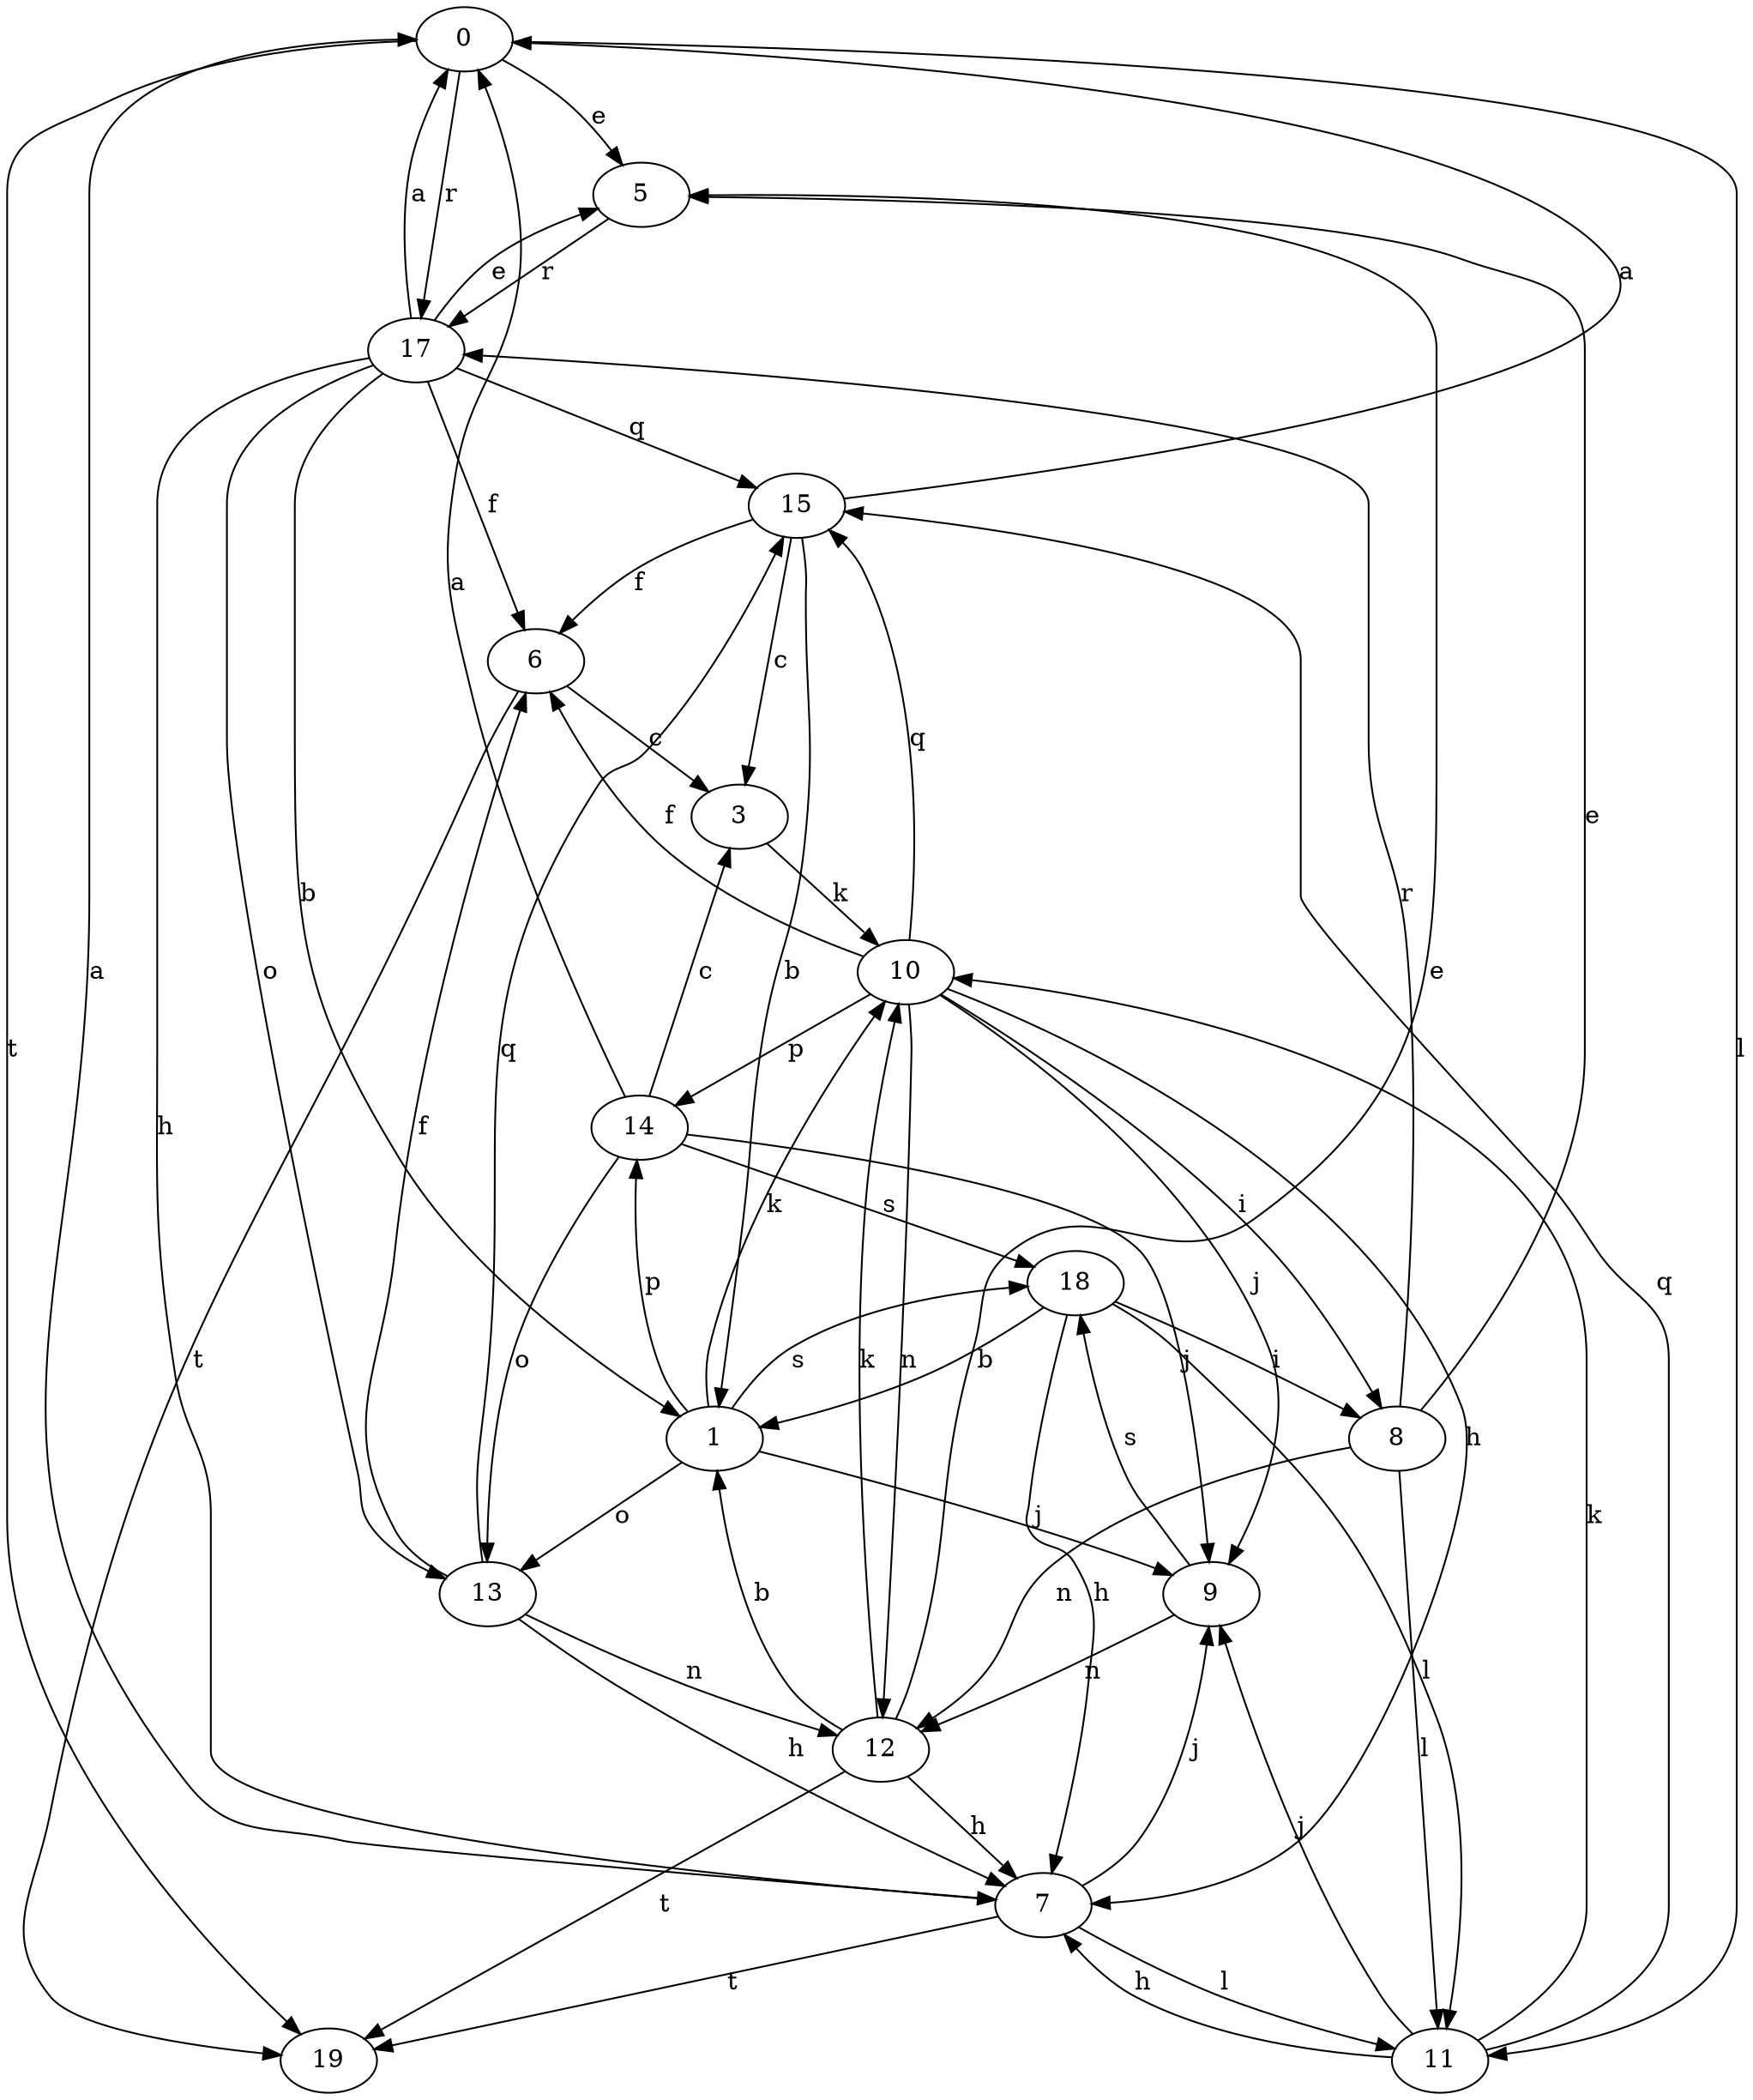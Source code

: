strict digraph  {
0;
1;
3;
5;
6;
7;
8;
9;
10;
11;
12;
13;
14;
15;
17;
18;
19;
0 -> 5  [label=e];
0 -> 11  [label=l];
0 -> 17  [label=r];
0 -> 19  [label=t];
1 -> 9  [label=j];
1 -> 10  [label=k];
1 -> 13  [label=o];
1 -> 14  [label=p];
1 -> 18  [label=s];
3 -> 10  [label=k];
5 -> 17  [label=r];
6 -> 3  [label=c];
6 -> 19  [label=t];
7 -> 0  [label=a];
7 -> 9  [label=j];
7 -> 11  [label=l];
7 -> 19  [label=t];
8 -> 5  [label=e];
8 -> 11  [label=l];
8 -> 12  [label=n];
8 -> 17  [label=r];
9 -> 12  [label=n];
9 -> 18  [label=s];
10 -> 6  [label=f];
10 -> 7  [label=h];
10 -> 8  [label=i];
10 -> 9  [label=j];
10 -> 12  [label=n];
10 -> 14  [label=p];
10 -> 15  [label=q];
11 -> 7  [label=h];
11 -> 9  [label=j];
11 -> 10  [label=k];
11 -> 15  [label=q];
12 -> 1  [label=b];
12 -> 5  [label=e];
12 -> 7  [label=h];
12 -> 10  [label=k];
12 -> 19  [label=t];
13 -> 6  [label=f];
13 -> 7  [label=h];
13 -> 12  [label=n];
13 -> 15  [label=q];
14 -> 0  [label=a];
14 -> 3  [label=c];
14 -> 9  [label=j];
14 -> 13  [label=o];
14 -> 18  [label=s];
15 -> 0  [label=a];
15 -> 1  [label=b];
15 -> 3  [label=c];
15 -> 6  [label=f];
17 -> 0  [label=a];
17 -> 1  [label=b];
17 -> 5  [label=e];
17 -> 6  [label=f];
17 -> 7  [label=h];
17 -> 13  [label=o];
17 -> 15  [label=q];
18 -> 1  [label=b];
18 -> 7  [label=h];
18 -> 8  [label=i];
18 -> 11  [label=l];
}

